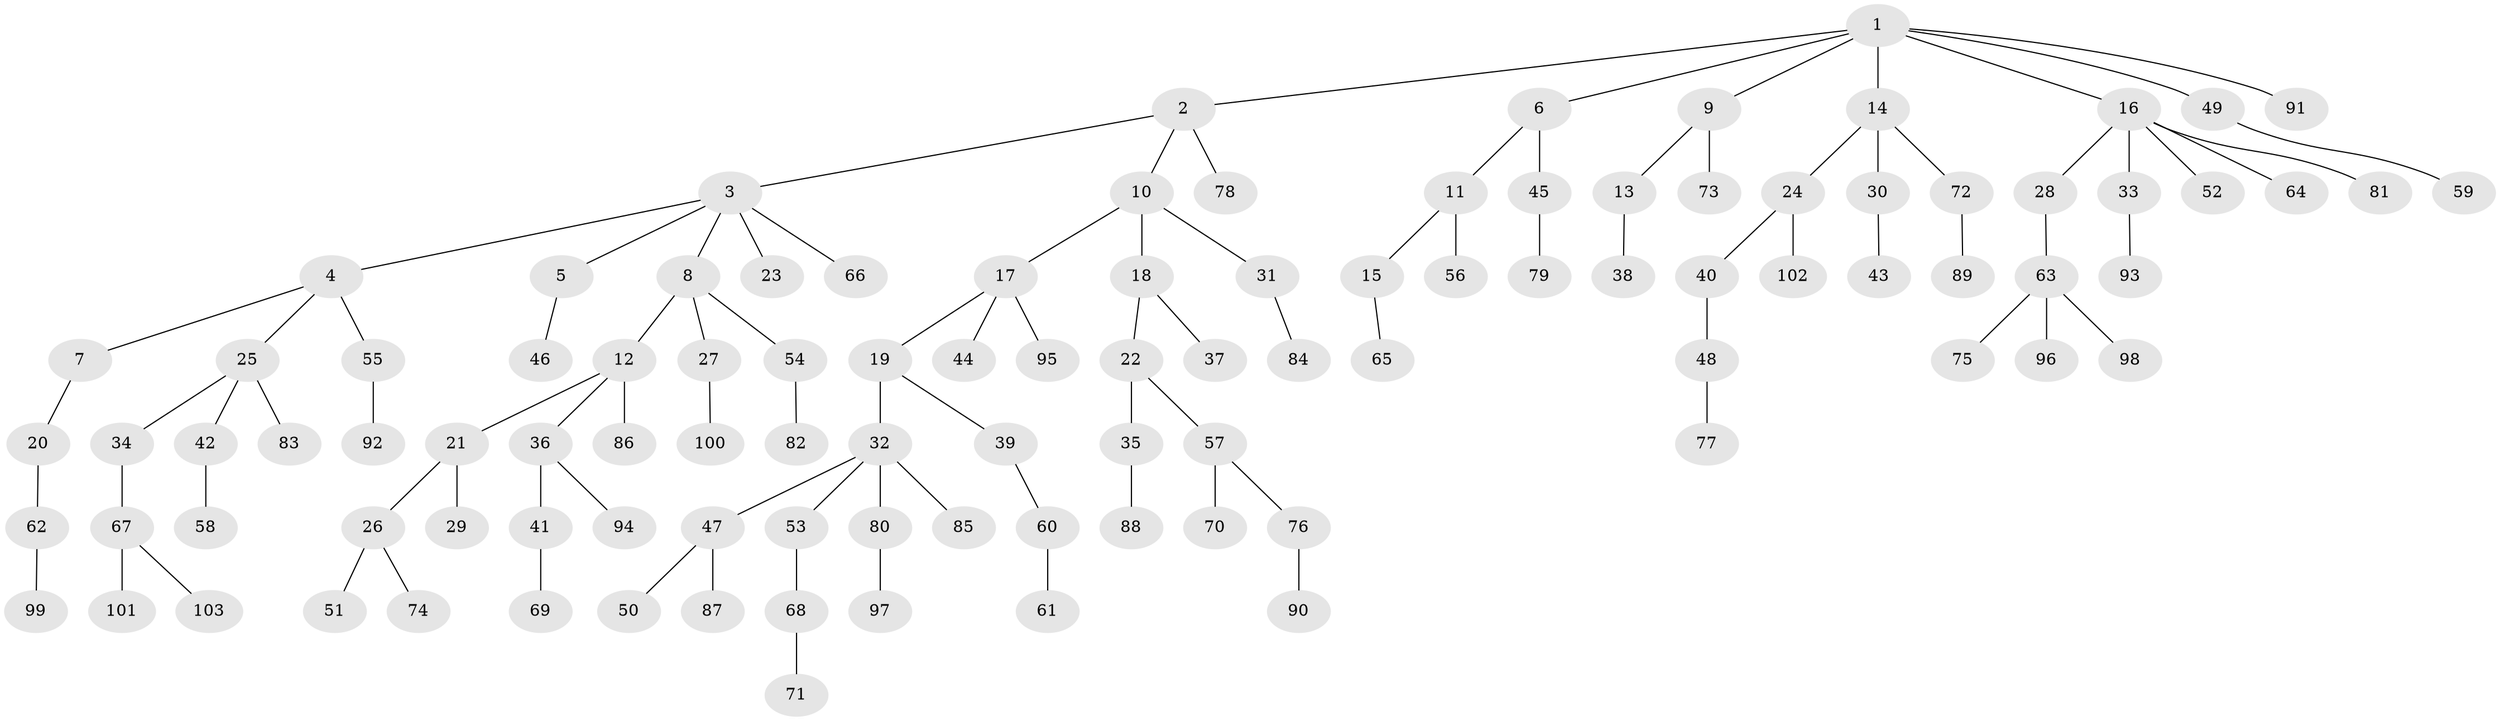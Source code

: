 // Generated by graph-tools (version 1.1) at 2025/36/03/09/25 02:36:29]
// undirected, 103 vertices, 102 edges
graph export_dot {
graph [start="1"]
  node [color=gray90,style=filled];
  1;
  2;
  3;
  4;
  5;
  6;
  7;
  8;
  9;
  10;
  11;
  12;
  13;
  14;
  15;
  16;
  17;
  18;
  19;
  20;
  21;
  22;
  23;
  24;
  25;
  26;
  27;
  28;
  29;
  30;
  31;
  32;
  33;
  34;
  35;
  36;
  37;
  38;
  39;
  40;
  41;
  42;
  43;
  44;
  45;
  46;
  47;
  48;
  49;
  50;
  51;
  52;
  53;
  54;
  55;
  56;
  57;
  58;
  59;
  60;
  61;
  62;
  63;
  64;
  65;
  66;
  67;
  68;
  69;
  70;
  71;
  72;
  73;
  74;
  75;
  76;
  77;
  78;
  79;
  80;
  81;
  82;
  83;
  84;
  85;
  86;
  87;
  88;
  89;
  90;
  91;
  92;
  93;
  94;
  95;
  96;
  97;
  98;
  99;
  100;
  101;
  102;
  103;
  1 -- 2;
  1 -- 6;
  1 -- 9;
  1 -- 14;
  1 -- 16;
  1 -- 49;
  1 -- 91;
  2 -- 3;
  2 -- 10;
  2 -- 78;
  3 -- 4;
  3 -- 5;
  3 -- 8;
  3 -- 23;
  3 -- 66;
  4 -- 7;
  4 -- 25;
  4 -- 55;
  5 -- 46;
  6 -- 11;
  6 -- 45;
  7 -- 20;
  8 -- 12;
  8 -- 27;
  8 -- 54;
  9 -- 13;
  9 -- 73;
  10 -- 17;
  10 -- 18;
  10 -- 31;
  11 -- 15;
  11 -- 56;
  12 -- 21;
  12 -- 36;
  12 -- 86;
  13 -- 38;
  14 -- 24;
  14 -- 30;
  14 -- 72;
  15 -- 65;
  16 -- 28;
  16 -- 33;
  16 -- 52;
  16 -- 64;
  16 -- 81;
  17 -- 19;
  17 -- 44;
  17 -- 95;
  18 -- 22;
  18 -- 37;
  19 -- 32;
  19 -- 39;
  20 -- 62;
  21 -- 26;
  21 -- 29;
  22 -- 35;
  22 -- 57;
  24 -- 40;
  24 -- 102;
  25 -- 34;
  25 -- 42;
  25 -- 83;
  26 -- 51;
  26 -- 74;
  27 -- 100;
  28 -- 63;
  30 -- 43;
  31 -- 84;
  32 -- 47;
  32 -- 53;
  32 -- 80;
  32 -- 85;
  33 -- 93;
  34 -- 67;
  35 -- 88;
  36 -- 41;
  36 -- 94;
  39 -- 60;
  40 -- 48;
  41 -- 69;
  42 -- 58;
  45 -- 79;
  47 -- 50;
  47 -- 87;
  48 -- 77;
  49 -- 59;
  53 -- 68;
  54 -- 82;
  55 -- 92;
  57 -- 70;
  57 -- 76;
  60 -- 61;
  62 -- 99;
  63 -- 75;
  63 -- 96;
  63 -- 98;
  67 -- 101;
  67 -- 103;
  68 -- 71;
  72 -- 89;
  76 -- 90;
  80 -- 97;
}
